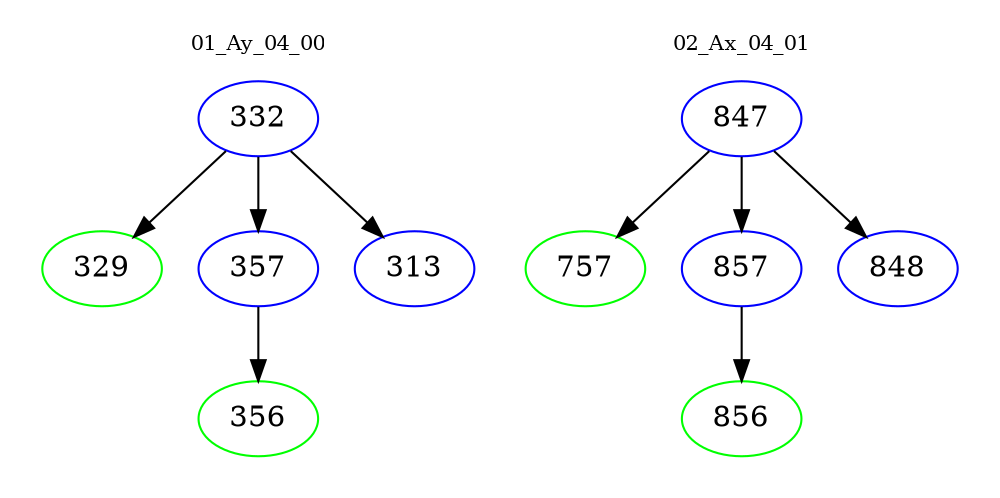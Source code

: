 digraph{
subgraph cluster_0 {
color = white
label = "01_Ay_04_00";
fontsize=10;
T0_332 [label="332", color="blue"]
T0_332 -> T0_329 [color="black"]
T0_329 [label="329", color="green"]
T0_332 -> T0_357 [color="black"]
T0_357 [label="357", color="blue"]
T0_357 -> T0_356 [color="black"]
T0_356 [label="356", color="green"]
T0_332 -> T0_313 [color="black"]
T0_313 [label="313", color="blue"]
}
subgraph cluster_1 {
color = white
label = "02_Ax_04_01";
fontsize=10;
T1_847 [label="847", color="blue"]
T1_847 -> T1_757 [color="black"]
T1_757 [label="757", color="green"]
T1_847 -> T1_857 [color="black"]
T1_857 [label="857", color="blue"]
T1_857 -> T1_856 [color="black"]
T1_856 [label="856", color="green"]
T1_847 -> T1_848 [color="black"]
T1_848 [label="848", color="blue"]
}
}
